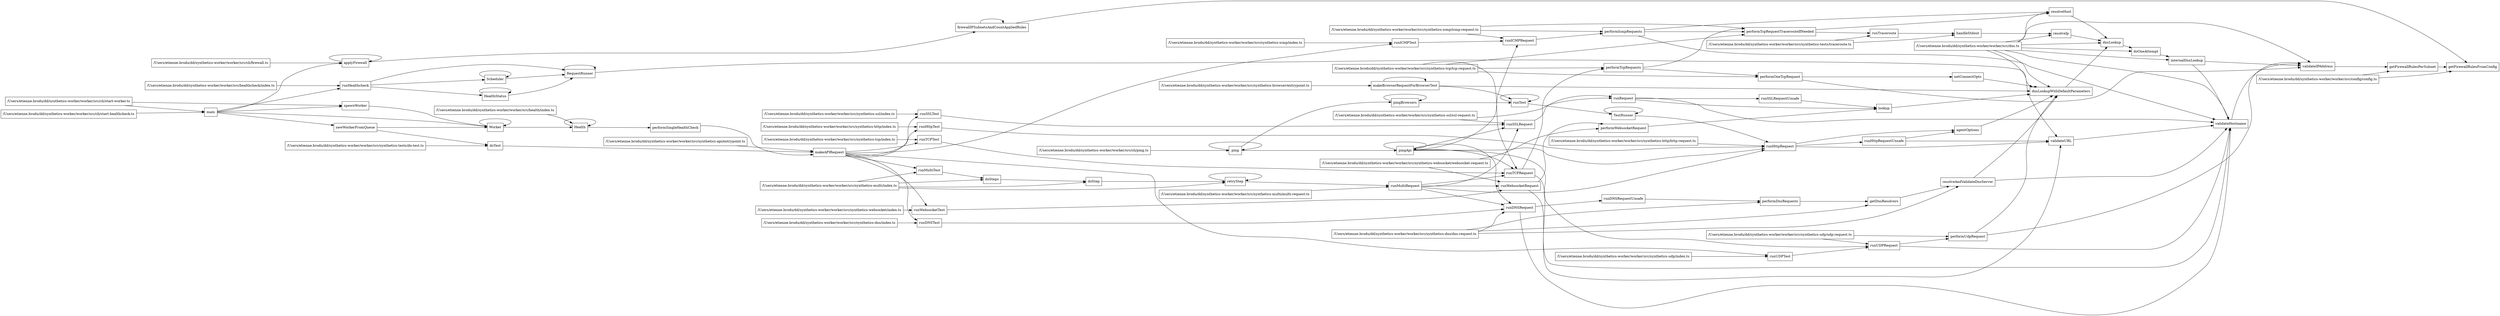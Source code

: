digraph configDependents {
  rankdir=LR;
  node [shape=box]
  "Health" -> "Health"
  "/Users/etienne.brodu/dd/synthetics-worker/worker/src/health/index.ts" -> "Health"
  "Worker" -> "Health"
  "HealthStatus" -> "HealthStatus"
  "runHealthcheck" -> "HealthStatus"
  "RequestRunner" -> "RequestRunner"
  "HealthStatus" -> "RequestRunner"
  "Scheduler" -> "RequestRunner"
  "runHealthcheck" -> "RequestRunner"
  "Scheduler" -> "Scheduler"
  "runHealthcheck" -> "Scheduler"
  "TestRunner" -> "TestRunner"
  "runTest" -> "TestRunner"
  "Worker" -> "Worker"
  "spawnWorker" -> "Worker"
  "main" -> "Worker"
  "newWorkerFromQueue" -> "Worker"
  "runHttpRequest" -> "agentOptions"
  "runHttpRequestUnsafe" -> "agentOptions"
  "applyFirewall" -> "applyFirewall"
  "/Users/etienne.brodu/dd/synthetics-worker/worker/src/cli/firewall.ts" -> "applyFirewall"
  "main" -> "applyFirewall"
  "/Users/etienne.brodu/dd/synthetics-worker/worker/src/dns.ts" -> "dnsLookup"
  "dnsLookupWithDefaultParameters" -> "dnsLookup"
  "resolveHost" -> "dnsLookup"
  "resolveIp" -> "dnsLookup"
  "/Users/etienne.brodu/dd/synthetics-worker/worker/src/dns.ts" -> "dnsLookupWithDefaultParameters"
  "resolveAndValidateDnsServer" -> "dnsLookupWithDefaultParameters"
  "agentOptions" -> "dnsLookupWithDefaultParameters"
  "lookup" -> "dnsLookupWithDefaultParameters"
  "netConnectOpts" -> "dnsLookupWithDefaultParameters"
  "makeBrowserRequestForBrowserTest" -> "dnsLookupWithDefaultParameters"
  "performUdpRequest" -> "dnsLookupWithDefaultParameters"
  "RequestRunner" -> "dnsLookupWithDefaultParameters"
  "/Users/etienne.brodu/dd/synthetics-worker/worker/src/dns.ts" -> "doOneAttempt"
  "dnsLookup" -> "doOneAttempt"
  "doSteps" -> "doStep"
  "/Users/etienne.brodu/dd/synthetics-worker/worker/src/synthetics-multi/index.ts" -> "doStep"
  "runMultiTest" -> "doSteps"
  "/Users/etienne.brodu/dd/synthetics-worker/worker/src/synthetics-multi/index.ts" -> "doSteps"
  "/Users/etienne.brodu/dd/synthetics-worker/worker/src/synthetics-tests/do-test.ts" -> "doTest"
  "newWorkerFromQueue" -> "doTest"
  "firewallIPSubnetsAndCountAppliedRules" -> "firewallIPSubnetsAndCountAppliedRules"
  "applyFirewall" -> "firewallIPSubnetsAndCountAppliedRules"
  "performDnsRequests" -> "getDnsResolvers"
  "/Users/etienne.brodu/dd/synthetics-worker/worker/src/synthetics-dns/dns-request.ts" -> "getDnsResolvers"
  "/Users/etienne.brodu/dd/synthetics-worker/worker/src/config/config.ts" -> "getFirewallRulesFromConfig"
  "getFirewallRulesPerSubnet" -> "getFirewallRulesFromConfig"
  "firewallIPSubnetsAndCountAppliedRules" -> "getFirewallRulesFromConfig"
  "/Users/etienne.brodu/dd/synthetics-worker/worker/src/config/config.ts" -> "getFirewallRulesPerSubnet"
  "validateIPAddress" -> "getFirewallRulesPerSubnet"
  "/Users/etienne.brodu/dd/synthetics-worker/worker/src/synthetics-tests/traceroute.ts" -> "handleStdout"
  "runTraceroute" -> "handleStdout"
  "/Users/etienne.brodu/dd/synthetics-worker/worker/src/dns.ts" -> "internalDnsLookup"
  "doOneAttempt" -> "internalDnsLookup"
  "runRequest" -> "lookup"
  "runSSLRequestUnsafe" -> "lookup"
  "performWebsocketRequest" -> "lookup"
  "/Users/etienne.brodu/dd/synthetics-worker/worker/src/cli/start-worker.ts" -> "main"
  "/Users/etienne.brodu/dd/synthetics-worker/worker/src/cli/start-healthcheck.ts" -> "main"
  "/Users/etienne.brodu/dd/synthetics-worker/worker/src/synthetics-api/entrypoint.ts" -> "makeAPIRequest"
  "doTest" -> "makeAPIRequest"
  "performSingleHealthCheck" -> "makeAPIRequest"
  "/Users/etienne.brodu/dd/synthetics-worker/worker/src/synthetics-browser/entrypoint.ts" -> "makeBrowserRequestForBrowserTest"
  "makeBrowserRequestForBrowserTest" -> "makeBrowserRequestForBrowserTest"
  "performOneTcpRequest" -> "netConnectOpts"
  "main" -> "newWorkerFromQueue"
  "runDNSRequestUnsafe" -> "performDnsRequests"
  "/Users/etienne.brodu/dd/synthetics-worker/worker/src/synthetics-dns/dns-request.ts" -> "performDnsRequests"
  "runICMPRequest" -> "performIcmpRequests"
  "/Users/etienne.brodu/dd/synthetics-worker/worker/src/synthetics-icmp/icmp-request.ts" -> "performIcmpRequests"
  "performTcpRequests" -> "performOneTcpRequest"
  "/Users/etienne.brodu/dd/synthetics-worker/worker/src/synthetics-tcp/tcp-request.ts" -> "performOneTcpRequest"
  "Health" -> "performSingleHealthCheck"
  "performTcpRequests" -> "performTcpRequestTracerouteIfNeeded"
  "/Users/etienne.brodu/dd/synthetics-worker/worker/src/synthetics-tcp/tcp-request.ts" -> "performTcpRequestTracerouteIfNeeded"
  "performIcmpRequests" -> "performTcpRequestTracerouteIfNeeded"
  "/Users/etienne.brodu/dd/synthetics-worker/worker/src/synthetics-icmp/icmp-request.ts" -> "performTcpRequestTracerouteIfNeeded"
  "runTCPRequest" -> "performTcpRequests"
  "/Users/etienne.brodu/dd/synthetics-worker/worker/src/synthetics-tcp/tcp-request.ts" -> "performTcpRequests"
  "runUDPRequest" -> "performUdpRequest"
  "/Users/etienne.brodu/dd/synthetics-worker/worker/src/synthetics-udp/udp-request.ts" -> "performUdpRequest"
  "runWebsocketRequest" -> "performWebsocketRequest"
  "/Users/etienne.brodu/dd/synthetics-worker/worker/src/synthetics-websocket/websocket-request.ts" -> "performWebsocketRequest"
  "ping" -> "ping"
  "/Users/etienne.brodu/dd/synthetics-worker/worker/src/cli/ping.ts" -> "ping"
  "pingApi" -> "pingApi"
  "ping" -> "pingApi"
  "pingBrowsers" -> "pingBrowsers"
  "ping" -> "pingBrowsers"
  "getDnsResolvers" -> "resolveAndValidateDnsServer"
  "/Users/etienne.brodu/dd/synthetics-worker/worker/src/synthetics-dns/dns-request.ts" -> "resolveAndValidateDnsServer"
  "/Users/etienne.brodu/dd/synthetics-worker/worker/src/dns.ts" -> "resolveHost"
  "performIcmpRequests" -> "resolveHost"
  "performTcpRequestTracerouteIfNeeded" -> "resolveHost"
  "/Users/etienne.brodu/dd/synthetics-worker/worker/src/dns.ts" -> "resolveIp"
  "handleStdout" -> "resolveIp"
  "doStep" -> "retryStep"
  "/Users/etienne.brodu/dd/synthetics-worker/worker/src/synthetics-multi/index.ts" -> "retryStep"
  "retryStep" -> "retryStep"
  "/Users/etienne.brodu/dd/synthetics-worker/worker/src/synthetics-dns/dns-request.ts" -> "runDNSRequest"
  "runDNSTest" -> "runDNSRequest"
  "runMultiRequest" -> "runDNSRequest"
  "pingApi" -> "runDNSRequest"
  "runDNSRequest" -> "runDNSRequestUnsafe"
  "/Users/etienne.brodu/dd/synthetics-worker/worker/src/synthetics-dns/index.ts" -> "runDNSTest"
  "makeAPIRequest" -> "runDNSTest"
  "/Users/etienne.brodu/dd/synthetics-worker/worker/src/healthcheck/index.ts" -> "runHealthcheck"
  "main" -> "runHealthcheck"
  "/Users/etienne.brodu/dd/synthetics-worker/worker/src/synthetics-http/http-request.ts" -> "runHttpRequest"
  "runHttpTest" -> "runHttpRequest"
  "runMultiRequest" -> "runHttpRequest"
  "TestRunner" -> "runHttpRequest"
  "pingApi" -> "runHttpRequest"
  "runHttpRequest" -> "runHttpRequestUnsafe"
  "/Users/etienne.brodu/dd/synthetics-worker/worker/src/synthetics-http/index.ts" -> "runHttpTest"
  "makeAPIRequest" -> "runHttpTest"
  "/Users/etienne.brodu/dd/synthetics-worker/worker/src/synthetics-icmp/icmp-request.ts" -> "runICMPRequest"
  "runICMPTest" -> "runICMPRequest"
  "pingApi" -> "runICMPRequest"
  "/Users/etienne.brodu/dd/synthetics-worker/worker/src/synthetics-icmp/index.ts" -> "runICMPTest"
  "makeAPIRequest" -> "runICMPTest"
  "/Users/etienne.brodu/dd/synthetics-worker/worker/src/synthetics-multi/multi-request.ts" -> "runMultiRequest"
  "retryStep" -> "runMultiRequest"
  "/Users/etienne.brodu/dd/synthetics-worker/worker/src/synthetics-multi/index.ts" -> "runMultiTest"
  "makeAPIRequest" -> "runMultiTest"
  "/Users/etienne.brodu/dd/synthetics-worker/worker/src/synthetics-ssl/ssl-request.ts" -> "runRequest"
  "runSSLRequest" -> "runRequest"
  "/Users/etienne.brodu/dd/synthetics-worker/worker/src/synthetics-ssl/ssl-request.ts" -> "runSSLRequest"
  "runSSLTest" -> "runSSLRequest"
  "runMultiRequest" -> "runSSLRequest"
  "pingApi" -> "runSSLRequest"
  "runRequest" -> "runSSLRequestUnsafe"
  "/Users/etienne.brodu/dd/synthetics-worker/worker/src/synthetics-ssl/index.ts" -> "runSSLTest"
  "makeAPIRequest" -> "runSSLTest"
  "/Users/etienne.brodu/dd/synthetics-worker/worker/src/synthetics-tcp/tcp-request.ts" -> "runTCPRequest"
  "runTCPTest" -> "runTCPRequest"
  "runMultiRequest" -> "runTCPRequest"
  "pingApi" -> "runTCPRequest"
  "/Users/etienne.brodu/dd/synthetics-worker/worker/src/synthetics-tcp/index.ts" -> "runTCPTest"
  "makeAPIRequest" -> "runTCPTest"
  "runTest" -> "runTest"
  "makeBrowserRequestForBrowserTest" -> "runTest"
  "pingBrowsers" -> "runTest"
  "/Users/etienne.brodu/dd/synthetics-worker/worker/src/synthetics-tests/traceroute.ts" -> "runTraceroute"
  "performTcpRequestTracerouteIfNeeded" -> "runTraceroute"
  "/Users/etienne.brodu/dd/synthetics-worker/worker/src/synthetics-udp/udp-request.ts" -> "runUDPRequest"
  "runUDPTest" -> "runUDPRequest"
  "pingApi" -> "runUDPRequest"
  "/Users/etienne.brodu/dd/synthetics-worker/worker/src/synthetics-udp/index.ts" -> "runUDPTest"
  "makeAPIRequest" -> "runUDPTest"
  "/Users/etienne.brodu/dd/synthetics-worker/worker/src/synthetics-websocket/websocket-request.ts" -> "runWebsocketRequest"
  "runWebsocketTest" -> "runWebsocketRequest"
  "runMultiRequest" -> "runWebsocketRequest"
  "/Users/etienne.brodu/dd/synthetics-worker/worker/src/synthetics-websocket/index.ts" -> "runWebsocketTest"
  "makeAPIRequest" -> "runWebsocketTest"
  "/Users/etienne.brodu/dd/synthetics-worker/worker/src/cli/start-worker.ts" -> "spawnWorker"
  "main" -> "spawnWorker"
  "internalDnsLookup" -> "validateHostname"
  "validateURL" -> "validateHostname"
  "/Users/etienne.brodu/dd/synthetics-worker/worker/src/dns.ts" -> "validateHostname"
  "runDNSRequest" -> "validateHostname"
  "resolveAndValidateDnsServer" -> "validateHostname"
  "performIcmpRequests" -> "validateHostname"
  "runRequest" -> "validateHostname"
  "runTCPRequest" -> "validateHostname"
  "runUDPRequest" -> "validateHostname"
  "internalDnsLookup" -> "validateIPAddress"
  "validateHostname" -> "validateIPAddress"
  "/Users/etienne.brodu/dd/synthetics-worker/worker/src/dns.ts" -> "validateIPAddress"
  "performOneTcpRequest" -> "validateIPAddress"
  "performUdpRequest" -> "validateIPAddress"
  "/Users/etienne.brodu/dd/synthetics-worker/worker/src/dns.ts" -> "validateURL"
  "runHttpRequest" -> "validateURL"
  "runHttpRequestUnsafe" -> "validateURL"
  "runWebsocketRequest" -> "validateURL"
}